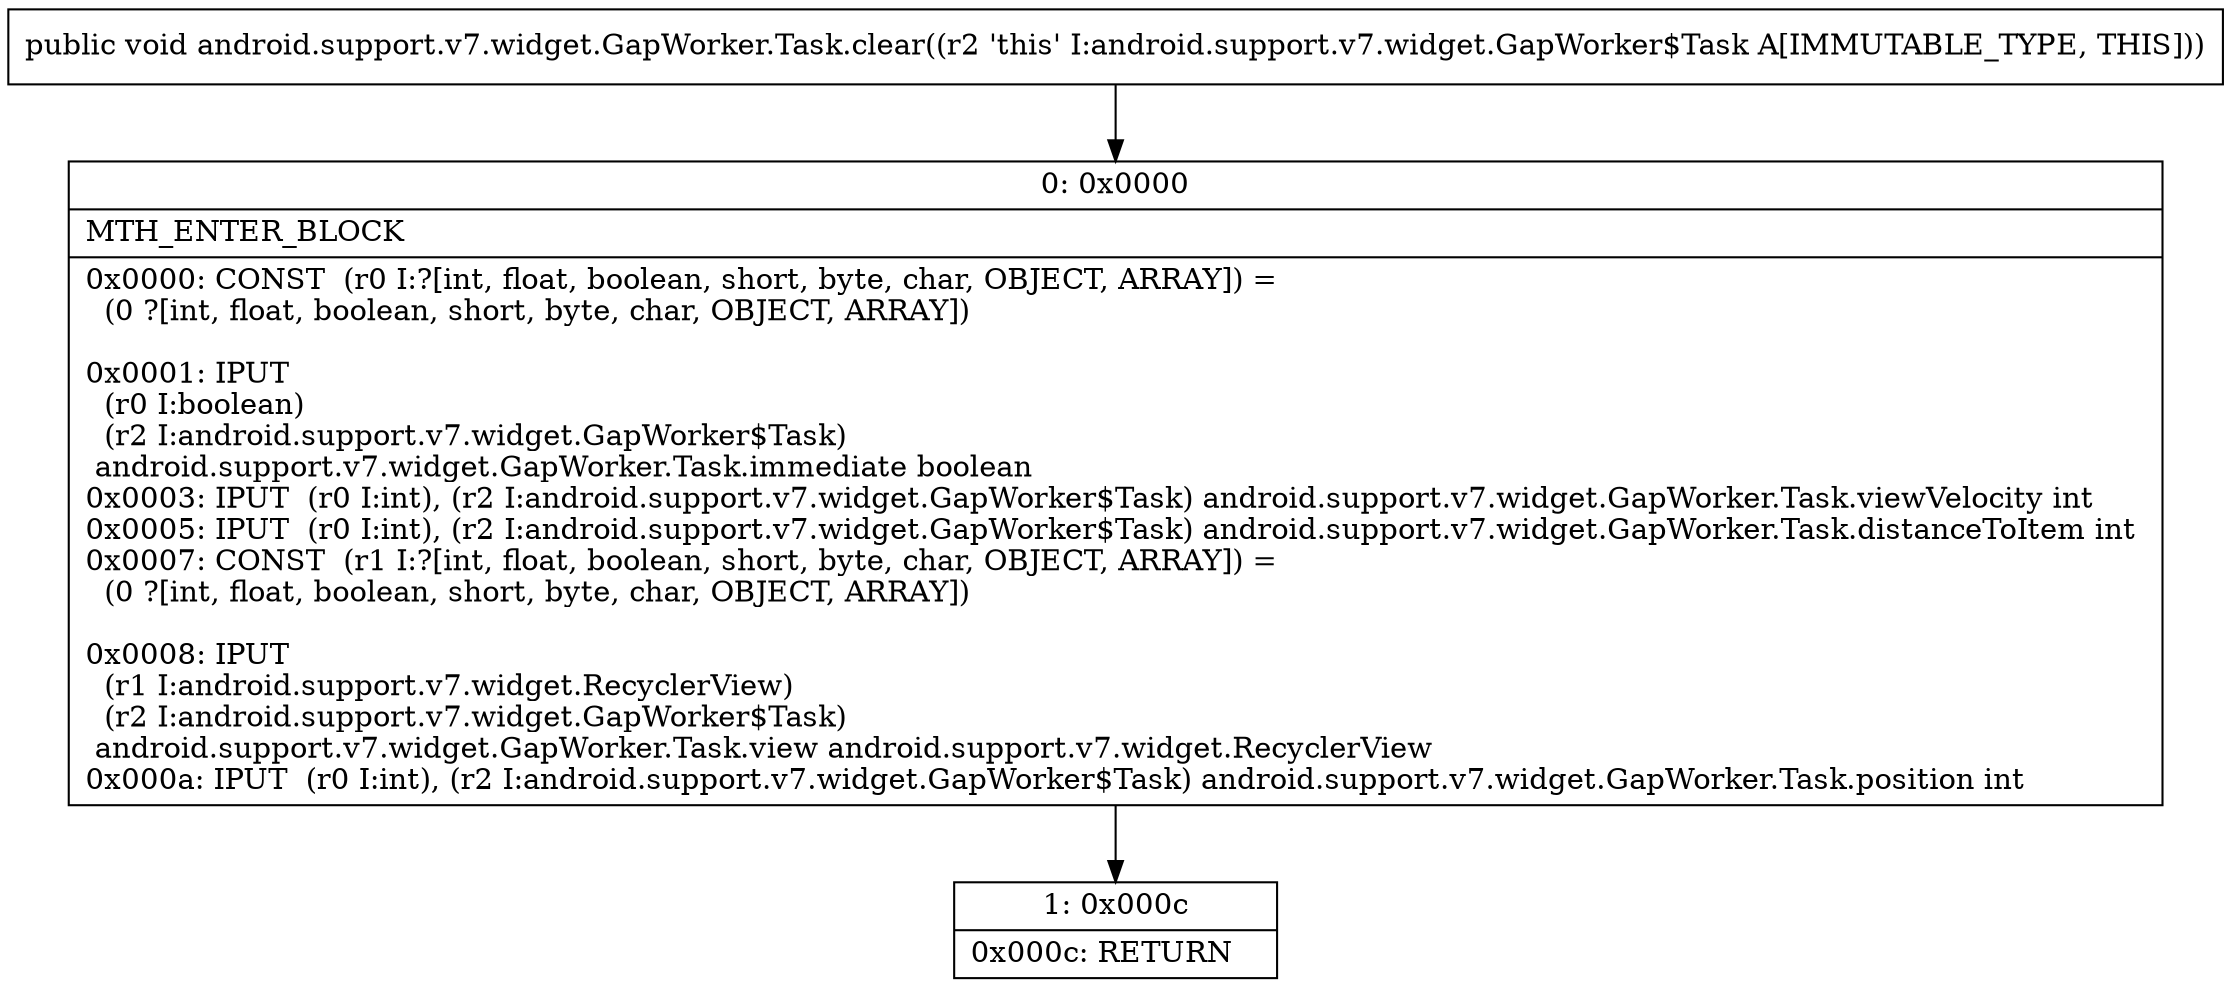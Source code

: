 digraph "CFG forandroid.support.v7.widget.GapWorker.Task.clear()V" {
Node_0 [shape=record,label="{0\:\ 0x0000|MTH_ENTER_BLOCK\l|0x0000: CONST  (r0 I:?[int, float, boolean, short, byte, char, OBJECT, ARRAY]) = \l  (0 ?[int, float, boolean, short, byte, char, OBJECT, ARRAY])\l \l0x0001: IPUT  \l  (r0 I:boolean)\l  (r2 I:android.support.v7.widget.GapWorker$Task)\l android.support.v7.widget.GapWorker.Task.immediate boolean \l0x0003: IPUT  (r0 I:int), (r2 I:android.support.v7.widget.GapWorker$Task) android.support.v7.widget.GapWorker.Task.viewVelocity int \l0x0005: IPUT  (r0 I:int), (r2 I:android.support.v7.widget.GapWorker$Task) android.support.v7.widget.GapWorker.Task.distanceToItem int \l0x0007: CONST  (r1 I:?[int, float, boolean, short, byte, char, OBJECT, ARRAY]) = \l  (0 ?[int, float, boolean, short, byte, char, OBJECT, ARRAY])\l \l0x0008: IPUT  \l  (r1 I:android.support.v7.widget.RecyclerView)\l  (r2 I:android.support.v7.widget.GapWorker$Task)\l android.support.v7.widget.GapWorker.Task.view android.support.v7.widget.RecyclerView \l0x000a: IPUT  (r0 I:int), (r2 I:android.support.v7.widget.GapWorker$Task) android.support.v7.widget.GapWorker.Task.position int \l}"];
Node_1 [shape=record,label="{1\:\ 0x000c|0x000c: RETURN   \l}"];
MethodNode[shape=record,label="{public void android.support.v7.widget.GapWorker.Task.clear((r2 'this' I:android.support.v7.widget.GapWorker$Task A[IMMUTABLE_TYPE, THIS])) }"];
MethodNode -> Node_0;
Node_0 -> Node_1;
}

